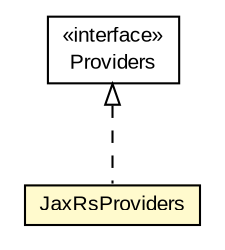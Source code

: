 #!/usr/local/bin/dot
#
# Class diagram 
# Generated by UMLGraph version R5_6-24-gf6e263 (http://www.umlgraph.org/)
#

digraph G {
	edge [fontname="arial",fontsize=10,labelfontname="arial",labelfontsize=10];
	node [fontname="arial",fontsize=10,shape=plaintext];
	nodesep=0.25;
	ranksep=0.5;
	// net.trajano.openidconnect.jaxrs.test.JaxRsProviders
	c333 [label=<<table title="net.trajano.openidconnect.jaxrs.test.JaxRsProviders" border="0" cellborder="1" cellspacing="0" cellpadding="2" port="p" bgcolor="lemonChiffon" href="./JaxRsProviders.html">
		<tr><td><table border="0" cellspacing="0" cellpadding="1">
<tr><td align="center" balign="center"> JaxRsProviders </td></tr>
		</table></td></tr>
		</table>>, URL="./JaxRsProviders.html", fontname="arial", fontcolor="black", fontsize=10.0];
	//net.trajano.openidconnect.jaxrs.test.JaxRsProviders implements javax.ws.rs.ext.Providers
	c341:p -> c333:p [dir=back,arrowtail=empty,style=dashed];
	// javax.ws.rs.ext.Providers
	c341 [label=<<table title="javax.ws.rs.ext.Providers" border="0" cellborder="1" cellspacing="0" cellpadding="2" port="p" href="http://java.sun.com/j2se/1.4.2/docs/api/javax/ws/rs/ext/Providers.html">
		<tr><td><table border="0" cellspacing="0" cellpadding="1">
<tr><td align="center" balign="center"> &#171;interface&#187; </td></tr>
<tr><td align="center" balign="center"> Providers </td></tr>
		</table></td></tr>
		</table>>, URL="http://java.sun.com/j2se/1.4.2/docs/api/javax/ws/rs/ext/Providers.html", fontname="arial", fontcolor="black", fontsize=10.0];
}

